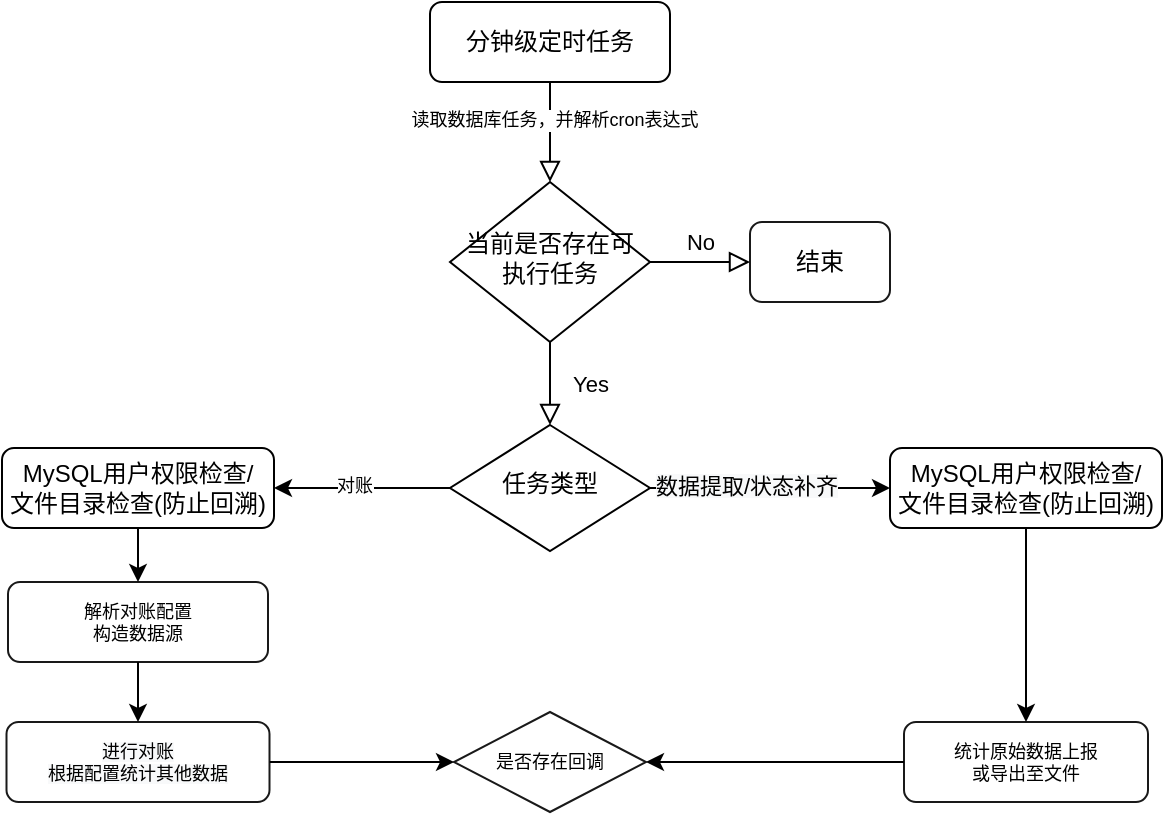 <mxfile version="14.9.4" type="github">
  <diagram id="C5RBs43oDa-KdzZeNtuy" name="Page-1">
    <mxGraphModel dx="757" dy="514" grid="1" gridSize="10" guides="1" tooltips="1" connect="1" arrows="1" fold="1" page="1" pageScale="1" pageWidth="827" pageHeight="1169" math="0" shadow="0">
      <root>
        <mxCell id="WIyWlLk6GJQsqaUBKTNV-0" />
        <mxCell id="WIyWlLk6GJQsqaUBKTNV-1" parent="WIyWlLk6GJQsqaUBKTNV-0" />
        <mxCell id="WIyWlLk6GJQsqaUBKTNV-2" value="" style="rounded=0;html=1;jettySize=auto;orthogonalLoop=1;fontSize=11;endArrow=block;endFill=0;endSize=8;strokeWidth=1;shadow=0;labelBackgroundColor=none;edgeStyle=orthogonalEdgeStyle;" parent="WIyWlLk6GJQsqaUBKTNV-1" source="WIyWlLk6GJQsqaUBKTNV-3" target="WIyWlLk6GJQsqaUBKTNV-6" edge="1">
          <mxGeometry relative="1" as="geometry" />
        </mxCell>
        <mxCell id="fOGR6jNRcmCTg8lynunv-2" value="&lt;font style=&quot;font-size: 9px;&quot;&gt;读取数据库任务，并解析cron表达式&lt;/font&gt;" style="edgeLabel;html=1;align=center;verticalAlign=middle;resizable=0;points=[];fontSize=9;" vertex="1" connectable="0" parent="WIyWlLk6GJQsqaUBKTNV-2">
          <mxGeometry x="-0.264" y="2" relative="1" as="geometry">
            <mxPoint as="offset" />
          </mxGeometry>
        </mxCell>
        <mxCell id="WIyWlLk6GJQsqaUBKTNV-3" value="分钟级定时任务" style="rounded=1;whiteSpace=wrap;html=1;fontSize=12;glass=0;strokeWidth=1;shadow=0;" parent="WIyWlLk6GJQsqaUBKTNV-1" vertex="1">
          <mxGeometry x="264" y="80" width="120" height="40" as="geometry" />
        </mxCell>
        <mxCell id="WIyWlLk6GJQsqaUBKTNV-4" value="Yes" style="rounded=0;html=1;jettySize=auto;orthogonalLoop=1;fontSize=11;endArrow=block;endFill=0;endSize=8;strokeWidth=1;shadow=0;labelBackgroundColor=none;edgeStyle=orthogonalEdgeStyle;" parent="WIyWlLk6GJQsqaUBKTNV-1" source="WIyWlLk6GJQsqaUBKTNV-6" target="WIyWlLk6GJQsqaUBKTNV-10" edge="1">
          <mxGeometry y="20" relative="1" as="geometry">
            <mxPoint as="offset" />
          </mxGeometry>
        </mxCell>
        <mxCell id="WIyWlLk6GJQsqaUBKTNV-5" value="No" style="edgeStyle=orthogonalEdgeStyle;rounded=0;html=1;jettySize=auto;orthogonalLoop=1;fontSize=11;endArrow=block;endFill=0;endSize=8;strokeWidth=1;shadow=0;labelBackgroundColor=none;" parent="WIyWlLk6GJQsqaUBKTNV-1" source="WIyWlLk6GJQsqaUBKTNV-6" target="WIyWlLk6GJQsqaUBKTNV-7" edge="1">
          <mxGeometry y="10" relative="1" as="geometry">
            <mxPoint as="offset" />
          </mxGeometry>
        </mxCell>
        <mxCell id="WIyWlLk6GJQsqaUBKTNV-6" value="当前是否存在可执行任务" style="rhombus;whiteSpace=wrap;html=1;shadow=0;fontFamily=Helvetica;fontSize=12;align=center;strokeWidth=1;spacing=6;spacingTop=-4;" parent="WIyWlLk6GJQsqaUBKTNV-1" vertex="1">
          <mxGeometry x="274" y="170" width="100" height="80" as="geometry" />
        </mxCell>
        <mxCell id="WIyWlLk6GJQsqaUBKTNV-7" value="结束" style="rounded=1;whiteSpace=wrap;html=1;fontSize=12;glass=0;strokeWidth=1;shadow=0;opacity=90;" parent="WIyWlLk6GJQsqaUBKTNV-1" vertex="1">
          <mxGeometry x="424" y="190" width="70" height="40" as="geometry" />
        </mxCell>
        <mxCell id="fOGR6jNRcmCTg8lynunv-6" style="edgeStyle=orthogonalEdgeStyle;rounded=0;orthogonalLoop=1;jettySize=auto;html=1;entryX=1;entryY=0.5;entryDx=0;entryDy=0;fontSize=9;" edge="1" parent="WIyWlLk6GJQsqaUBKTNV-1" source="WIyWlLk6GJQsqaUBKTNV-10" target="fOGR6jNRcmCTg8lynunv-5">
          <mxGeometry relative="1" as="geometry" />
        </mxCell>
        <mxCell id="fOGR6jNRcmCTg8lynunv-7" value="对账" style="edgeLabel;html=1;align=center;verticalAlign=middle;resizable=0;points=[];fontSize=9;" vertex="1" connectable="0" parent="fOGR6jNRcmCTg8lynunv-6">
          <mxGeometry x="0.101" y="-1" relative="1" as="geometry">
            <mxPoint as="offset" />
          </mxGeometry>
        </mxCell>
        <mxCell id="fOGR6jNRcmCTg8lynunv-8" style="edgeStyle=orthogonalEdgeStyle;rounded=0;orthogonalLoop=1;jettySize=auto;html=1;entryX=0;entryY=0.5;entryDx=0;entryDy=0;fontSize=9;" edge="1" parent="WIyWlLk6GJQsqaUBKTNV-1" source="WIyWlLk6GJQsqaUBKTNV-10" target="WIyWlLk6GJQsqaUBKTNV-12">
          <mxGeometry relative="1" as="geometry" />
        </mxCell>
        <mxCell id="fOGR6jNRcmCTg8lynunv-9" value="&lt;span style=&quot;font-size: 11px ; background-color: rgb(248 , 249 , 250)&quot;&gt;数据提取/状态补齐&lt;/span&gt;" style="edgeLabel;html=1;align=center;verticalAlign=middle;resizable=0;points=[];fontSize=9;" vertex="1" connectable="0" parent="fOGR6jNRcmCTg8lynunv-8">
          <mxGeometry x="-0.196" y="1" relative="1" as="geometry">
            <mxPoint as="offset" />
          </mxGeometry>
        </mxCell>
        <mxCell id="WIyWlLk6GJQsqaUBKTNV-10" value="任务类型" style="rhombus;whiteSpace=wrap;html=1;shadow=0;fontFamily=Helvetica;fontSize=12;align=center;strokeWidth=1;spacing=6;spacingTop=-4;" parent="WIyWlLk6GJQsqaUBKTNV-1" vertex="1">
          <mxGeometry x="274" y="291.5" width="100" height="63" as="geometry" />
        </mxCell>
        <mxCell id="fOGR6jNRcmCTg8lynunv-18" style="edgeStyle=orthogonalEdgeStyle;rounded=0;orthogonalLoop=1;jettySize=auto;html=1;exitX=0.5;exitY=1;exitDx=0;exitDy=0;entryX=0.5;entryY=0;entryDx=0;entryDy=0;fontSize=9;" edge="1" parent="WIyWlLk6GJQsqaUBKTNV-1" source="WIyWlLk6GJQsqaUBKTNV-12" target="fOGR6jNRcmCTg8lynunv-16">
          <mxGeometry relative="1" as="geometry" />
        </mxCell>
        <mxCell id="WIyWlLk6GJQsqaUBKTNV-12" value="MySQL用户权限检查/&lt;br&gt;文件目录检查(防止回溯)" style="rounded=1;whiteSpace=wrap;html=1;fontSize=12;glass=0;strokeWidth=1;shadow=0;" parent="WIyWlLk6GJQsqaUBKTNV-1" vertex="1">
          <mxGeometry x="494" y="303" width="136" height="40" as="geometry" />
        </mxCell>
        <mxCell id="fOGR6jNRcmCTg8lynunv-13" style="edgeStyle=orthogonalEdgeStyle;rounded=0;orthogonalLoop=1;jettySize=auto;html=1;entryX=0.5;entryY=0;entryDx=0;entryDy=0;fontSize=9;" edge="1" parent="WIyWlLk6GJQsqaUBKTNV-1" source="fOGR6jNRcmCTg8lynunv-5" target="fOGR6jNRcmCTg8lynunv-11">
          <mxGeometry relative="1" as="geometry" />
        </mxCell>
        <mxCell id="fOGR6jNRcmCTg8lynunv-5" value="MySQL用户权限检查/&lt;br&gt;文件目录检查(防止回溯)" style="rounded=1;whiteSpace=wrap;html=1;fontSize=12;glass=0;strokeWidth=1;shadow=0;" vertex="1" parent="WIyWlLk6GJQsqaUBKTNV-1">
          <mxGeometry x="50" y="303" width="136" height="40" as="geometry" />
        </mxCell>
        <mxCell id="fOGR6jNRcmCTg8lynunv-15" style="edgeStyle=orthogonalEdgeStyle;rounded=0;orthogonalLoop=1;jettySize=auto;html=1;entryX=0.5;entryY=0;entryDx=0;entryDy=0;fontSize=9;" edge="1" parent="WIyWlLk6GJQsqaUBKTNV-1" source="fOGR6jNRcmCTg8lynunv-11" target="fOGR6jNRcmCTg8lynunv-14">
          <mxGeometry relative="1" as="geometry" />
        </mxCell>
        <mxCell id="fOGR6jNRcmCTg8lynunv-11" value="解析对账配置&lt;br&gt;构造数据源&lt;br&gt;" style="rounded=1;whiteSpace=wrap;html=1;fontSize=9;opacity=90;" vertex="1" parent="WIyWlLk6GJQsqaUBKTNV-1">
          <mxGeometry x="53" y="370" width="130" height="40" as="geometry" />
        </mxCell>
        <mxCell id="fOGR6jNRcmCTg8lynunv-23" style="edgeStyle=orthogonalEdgeStyle;rounded=0;orthogonalLoop=1;jettySize=auto;html=1;entryX=0;entryY=0.5;entryDx=0;entryDy=0;fontSize=9;" edge="1" parent="WIyWlLk6GJQsqaUBKTNV-1" source="fOGR6jNRcmCTg8lynunv-14" target="fOGR6jNRcmCTg8lynunv-20">
          <mxGeometry relative="1" as="geometry" />
        </mxCell>
        <mxCell id="fOGR6jNRcmCTg8lynunv-14" value="&lt;span style=&quot;color: rgb(0 , 0 , 0) ; font-family: &amp;#34;helvetica&amp;#34; ; font-size: 9px ; font-style: normal ; font-weight: 400 ; letter-spacing: normal ; text-align: center ; text-indent: 0px ; text-transform: none ; word-spacing: 0px ; background-color: rgb(248 , 249 , 250) ; display: inline ; float: none&quot;&gt;进行对账&lt;/span&gt;&lt;br style=&quot;color: rgb(0 , 0 , 0) ; font-family: &amp;#34;helvetica&amp;#34; ; font-size: 9px ; font-style: normal ; font-weight: 400 ; letter-spacing: normal ; text-align: center ; text-indent: 0px ; text-transform: none ; word-spacing: 0px ; background-color: rgb(248 , 249 , 250)&quot;&gt;&lt;span style=&quot;color: rgb(0 , 0 , 0) ; font-family: &amp;#34;helvetica&amp;#34; ; font-size: 9px ; font-style: normal ; font-weight: 400 ; letter-spacing: normal ; text-align: center ; text-indent: 0px ; text-transform: none ; word-spacing: 0px ; background-color: rgb(248 , 249 , 250) ; display: inline ; float: none&quot;&gt;根据配置统计其他数据&lt;/span&gt;" style="rounded=1;whiteSpace=wrap;html=1;fontSize=9;opacity=90;" vertex="1" parent="WIyWlLk6GJQsqaUBKTNV-1">
          <mxGeometry x="52.25" y="440" width="131.5" height="40" as="geometry" />
        </mxCell>
        <mxCell id="fOGR6jNRcmCTg8lynunv-22" style="edgeStyle=orthogonalEdgeStyle;rounded=0;orthogonalLoop=1;jettySize=auto;html=1;entryX=1;entryY=0.5;entryDx=0;entryDy=0;fontSize=9;" edge="1" parent="WIyWlLk6GJQsqaUBKTNV-1" source="fOGR6jNRcmCTg8lynunv-16" target="fOGR6jNRcmCTg8lynunv-20">
          <mxGeometry relative="1" as="geometry" />
        </mxCell>
        <mxCell id="fOGR6jNRcmCTg8lynunv-16" value="统计原始数据上报&lt;br&gt;或导出至文件" style="rounded=1;whiteSpace=wrap;html=1;fontSize=9;opacity=90;" vertex="1" parent="WIyWlLk6GJQsqaUBKTNV-1">
          <mxGeometry x="501" y="440" width="122" height="40" as="geometry" />
        </mxCell>
        <mxCell id="fOGR6jNRcmCTg8lynunv-19" style="edgeStyle=orthogonalEdgeStyle;rounded=0;orthogonalLoop=1;jettySize=auto;html=1;exitX=0.5;exitY=1;exitDx=0;exitDy=0;fontSize=9;" edge="1" parent="WIyWlLk6GJQsqaUBKTNV-1" source="WIyWlLk6GJQsqaUBKTNV-10" target="WIyWlLk6GJQsqaUBKTNV-10">
          <mxGeometry relative="1" as="geometry" />
        </mxCell>
        <mxCell id="fOGR6jNRcmCTg8lynunv-20" value="是否存在回调" style="rhombus;whiteSpace=wrap;html=1;fontSize=9;opacity=90;" vertex="1" parent="WIyWlLk6GJQsqaUBKTNV-1">
          <mxGeometry x="276" y="435" width="96" height="50" as="geometry" />
        </mxCell>
      </root>
    </mxGraphModel>
  </diagram>
</mxfile>
